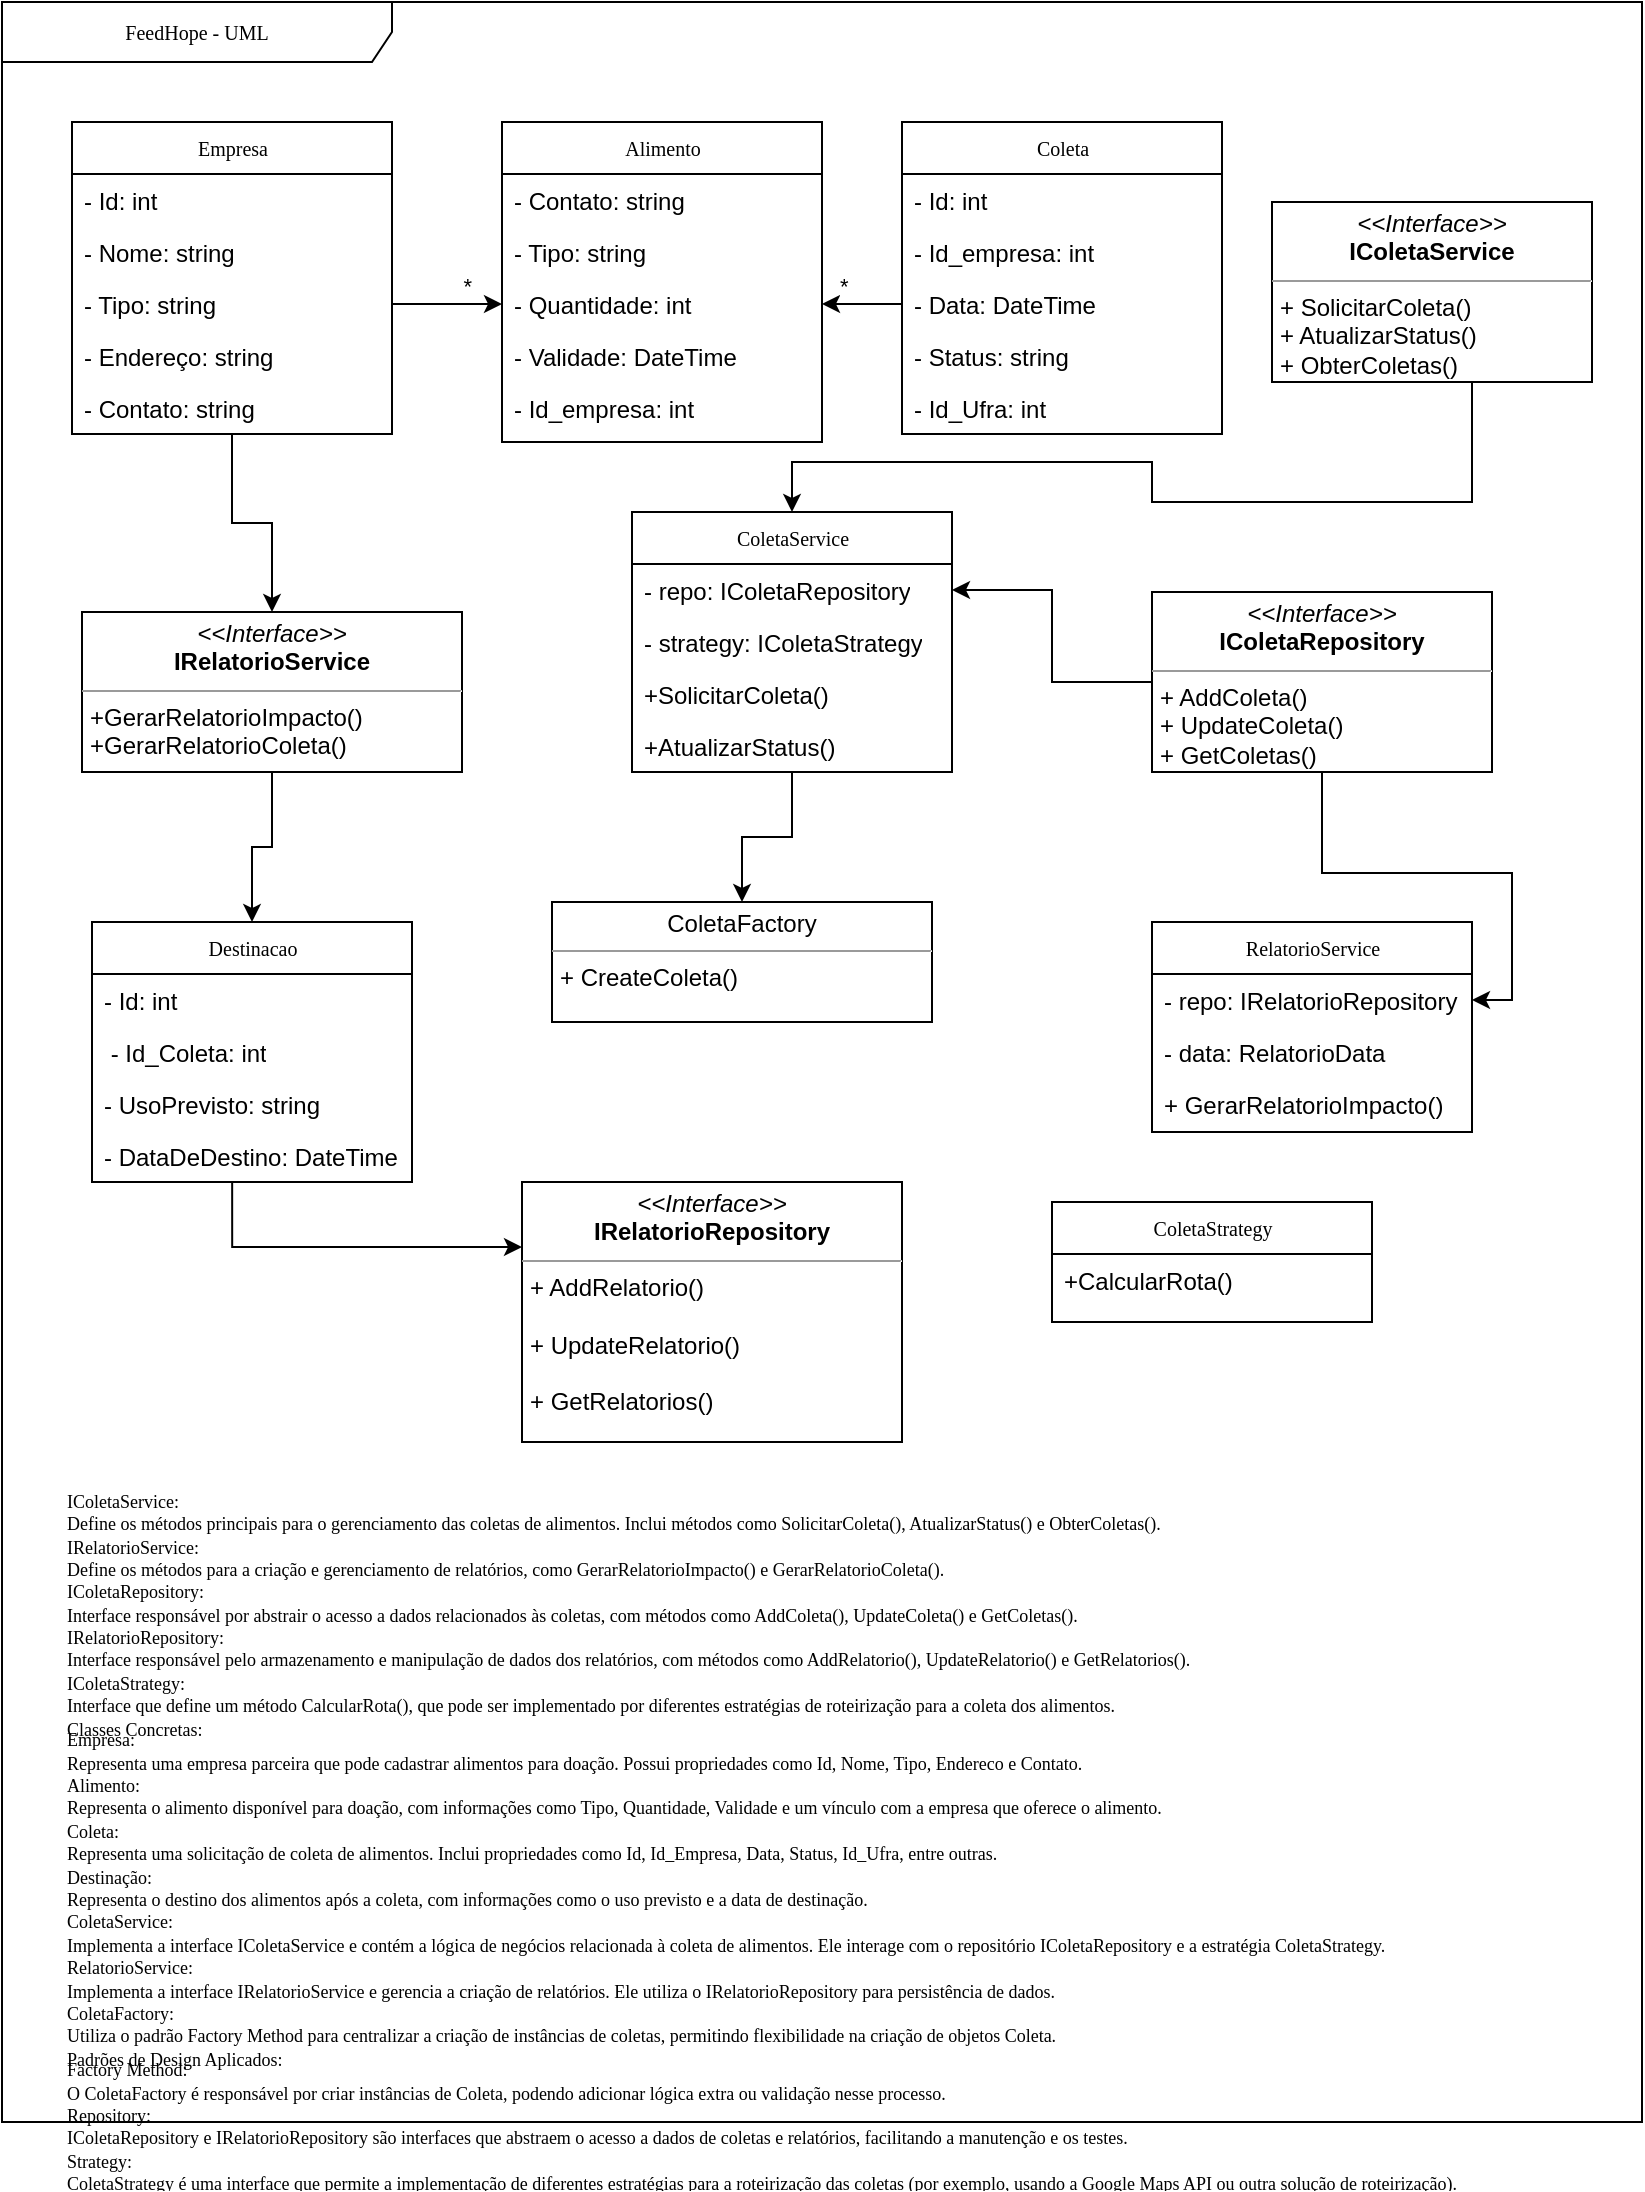 <mxfile version="26.1.1">
  <diagram name="Page-1" id="c4acf3e9-155e-7222-9cf6-157b1a14988f">
    <mxGraphModel dx="1222" dy="686" grid="1" gridSize="10" guides="1" tooltips="1" connect="1" arrows="1" fold="1" page="1" pageScale="1" pageWidth="850" pageHeight="1100" background="none" math="0" shadow="0">
      <root>
        <mxCell id="0" />
        <mxCell id="1" parent="0" />
        <mxCell id="17acba5748e5396b-1" value="FeedHope - UML" style="shape=umlFrame;whiteSpace=wrap;html=1;rounded=0;shadow=0;comic=0;labelBackgroundColor=none;strokeWidth=1;fontFamily=Verdana;fontSize=10;align=center;width=195;height=30;" parent="1" vertex="1">
          <mxGeometry x="15" y="10" width="820" height="1060" as="geometry" />
        </mxCell>
        <mxCell id="17acba5748e5396b-2" value="RelatorioService" style="swimlane;html=1;fontStyle=0;childLayout=stackLayout;horizontal=1;startSize=26;fillColor=none;horizontalStack=0;resizeParent=1;resizeLast=0;collapsible=1;marginBottom=0;swimlaneFillColor=#ffffff;rounded=0;shadow=0;comic=0;labelBackgroundColor=none;strokeWidth=1;fontFamily=Verdana;fontSize=10;align=center;" parent="1" vertex="1">
          <mxGeometry x="590" y="470" width="160" height="105" as="geometry" />
        </mxCell>
        <mxCell id="17acba5748e5396b-3" value="- repo: IRelatorioRepository" style="text;html=1;strokeColor=none;fillColor=none;align=left;verticalAlign=top;spacingLeft=4;spacingRight=4;whiteSpace=wrap;overflow=hidden;rotatable=0;points=[[0,0.5],[1,0.5]];portConstraint=eastwest;" parent="17acba5748e5396b-2" vertex="1">
          <mxGeometry y="26" width="160" height="26" as="geometry" />
        </mxCell>
        <mxCell id="17acba5748e5396b-4" value="- data: RelatorioData" style="text;html=1;strokeColor=none;fillColor=none;align=left;verticalAlign=top;spacingLeft=4;spacingRight=4;whiteSpace=wrap;overflow=hidden;rotatable=0;points=[[0,0.5],[1,0.5]];portConstraint=eastwest;" parent="17acba5748e5396b-2" vertex="1">
          <mxGeometry y="52" width="160" height="26" as="geometry" />
        </mxCell>
        <mxCell id="17acba5748e5396b-6" value="+ GerarRelatorioImpacto()" style="text;html=1;strokeColor=none;fillColor=none;align=left;verticalAlign=top;spacingLeft=4;spacingRight=4;whiteSpace=wrap;overflow=hidden;rotatable=0;points=[[0,0.5],[1,0.5]];portConstraint=eastwest;" parent="17acba5748e5396b-2" vertex="1">
          <mxGeometry y="78" width="160" height="26" as="geometry" />
        </mxCell>
        <mxCell id="6Sy0QbTWBwmeGfM0OLyt-60" style="edgeStyle=orthogonalEdgeStyle;rounded=0;orthogonalLoop=1;jettySize=auto;html=1;" edge="1" parent="1" source="17acba5748e5396b-20" target="5d2195bd80daf111-20">
          <mxGeometry relative="1" as="geometry" />
        </mxCell>
        <mxCell id="17acba5748e5396b-20" value="Empresa" style="swimlane;html=1;fontStyle=0;childLayout=stackLayout;horizontal=1;startSize=26;fillColor=none;horizontalStack=0;resizeParent=1;resizeLast=0;collapsible=1;marginBottom=0;swimlaneFillColor=#ffffff;rounded=0;shadow=0;comic=0;labelBackgroundColor=none;strokeWidth=1;fontFamily=Verdana;fontSize=10;align=center;" parent="1" vertex="1">
          <mxGeometry x="50" y="70" width="160" height="156" as="geometry" />
        </mxCell>
        <mxCell id="17acba5748e5396b-21" value="- Id: int" style="text;html=1;strokeColor=none;fillColor=none;align=left;verticalAlign=top;spacingLeft=4;spacingRight=4;whiteSpace=wrap;overflow=hidden;rotatable=0;points=[[0,0.5],[1,0.5]];portConstraint=eastwest;" parent="17acba5748e5396b-20" vertex="1">
          <mxGeometry y="26" width="160" height="26" as="geometry" />
        </mxCell>
        <mxCell id="17acba5748e5396b-24" value="- Nome: string" style="text;html=1;strokeColor=none;fillColor=none;align=left;verticalAlign=top;spacingLeft=4;spacingRight=4;whiteSpace=wrap;overflow=hidden;rotatable=0;points=[[0,0.5],[1,0.5]];portConstraint=eastwest;" parent="17acba5748e5396b-20" vertex="1">
          <mxGeometry y="52" width="160" height="26" as="geometry" />
        </mxCell>
        <mxCell id="17acba5748e5396b-26" value="- Tipo: string" style="text;html=1;strokeColor=none;fillColor=none;align=left;verticalAlign=top;spacingLeft=4;spacingRight=4;whiteSpace=wrap;overflow=hidden;rotatable=0;points=[[0,0.5],[1,0.5]];portConstraint=eastwest;" parent="17acba5748e5396b-20" vertex="1">
          <mxGeometry y="78" width="160" height="26" as="geometry" />
        </mxCell>
        <mxCell id="6Sy0QbTWBwmeGfM0OLyt-3" value="- Endereço: string" style="text;html=1;strokeColor=none;fillColor=none;align=left;verticalAlign=top;spacingLeft=4;spacingRight=4;whiteSpace=wrap;overflow=hidden;rotatable=0;points=[[0,0.5],[1,0.5]];portConstraint=eastwest;" vertex="1" parent="17acba5748e5396b-20">
          <mxGeometry y="104" width="160" height="26" as="geometry" />
        </mxCell>
        <mxCell id="6Sy0QbTWBwmeGfM0OLyt-4" value="- Contato: string" style="text;html=1;strokeColor=none;fillColor=none;align=left;verticalAlign=top;spacingLeft=4;spacingRight=4;whiteSpace=wrap;overflow=hidden;rotatable=0;points=[[0,0.5],[1,0.5]];portConstraint=eastwest;" vertex="1" parent="17acba5748e5396b-20">
          <mxGeometry y="130" width="160" height="26" as="geometry" />
        </mxCell>
        <mxCell id="17acba5748e5396b-30" value="Alimento" style="swimlane;html=1;fontStyle=0;childLayout=stackLayout;horizontal=1;startSize=26;fillColor=none;horizontalStack=0;resizeParent=1;resizeLast=0;collapsible=1;marginBottom=0;swimlaneFillColor=#ffffff;rounded=0;shadow=0;comic=0;labelBackgroundColor=none;strokeWidth=1;fontFamily=Verdana;fontSize=10;align=center;" parent="1" vertex="1">
          <mxGeometry x="265" y="70" width="160" height="160" as="geometry" />
        </mxCell>
        <mxCell id="6Sy0QbTWBwmeGfM0OLyt-14" value="- Contato: string" style="text;html=1;strokeColor=none;fillColor=none;align=left;verticalAlign=top;spacingLeft=4;spacingRight=4;whiteSpace=wrap;overflow=hidden;rotatable=0;points=[[0,0.5],[1,0.5]];portConstraint=eastwest;" vertex="1" parent="17acba5748e5396b-30">
          <mxGeometry y="26" width="160" height="26" as="geometry" />
        </mxCell>
        <mxCell id="6Sy0QbTWBwmeGfM0OLyt-12" value="- Tipo: string" style="text;html=1;strokeColor=none;fillColor=none;align=left;verticalAlign=top;spacingLeft=4;spacingRight=4;whiteSpace=wrap;overflow=hidden;rotatable=0;points=[[0,0.5],[1,0.5]];portConstraint=eastwest;" vertex="1" parent="17acba5748e5396b-30">
          <mxGeometry y="52" width="160" height="26" as="geometry" />
        </mxCell>
        <mxCell id="6Sy0QbTWBwmeGfM0OLyt-13" value="- Quantidade: int" style="text;html=1;strokeColor=none;fillColor=none;align=left;verticalAlign=top;spacingLeft=4;spacingRight=4;whiteSpace=wrap;overflow=hidden;rotatable=0;points=[[0,0.5],[1,0.5]];portConstraint=eastwest;" vertex="1" parent="17acba5748e5396b-30">
          <mxGeometry y="78" width="160" height="26" as="geometry" />
        </mxCell>
        <mxCell id="6Sy0QbTWBwmeGfM0OLyt-11" value="- Validade: DateTime" style="text;html=1;strokeColor=none;fillColor=none;align=left;verticalAlign=top;spacingLeft=4;spacingRight=4;whiteSpace=wrap;overflow=hidden;rotatable=0;points=[[0,0.5],[1,0.5]];portConstraint=eastwest;" vertex="1" parent="17acba5748e5396b-30">
          <mxGeometry y="104" width="160" height="26" as="geometry" />
        </mxCell>
        <mxCell id="6Sy0QbTWBwmeGfM0OLyt-10" value="- Id_empresa: int" style="text;html=1;strokeColor=none;fillColor=none;align=left;verticalAlign=top;spacingLeft=4;spacingRight=4;whiteSpace=wrap;overflow=hidden;rotatable=0;points=[[0,0.5],[1,0.5]];portConstraint=eastwest;" vertex="1" parent="17acba5748e5396b-30">
          <mxGeometry y="130" width="160" height="26" as="geometry" />
        </mxCell>
        <mxCell id="17acba5748e5396b-44" value="ColetaStrategy" style="swimlane;html=1;fontStyle=0;childLayout=stackLayout;horizontal=1;startSize=26;fillColor=none;horizontalStack=0;resizeParent=1;resizeLast=0;collapsible=1;marginBottom=0;swimlaneFillColor=#ffffff;rounded=0;shadow=0;comic=0;labelBackgroundColor=none;strokeWidth=1;fontFamily=Verdana;fontSize=10;align=center;" parent="1" vertex="1">
          <mxGeometry x="540" y="610" width="160" height="60" as="geometry" />
        </mxCell>
        <mxCell id="17acba5748e5396b-45" value="+CalcularRota()" style="text;html=1;strokeColor=none;fillColor=none;align=left;verticalAlign=top;spacingLeft=4;spacingRight=4;whiteSpace=wrap;overflow=hidden;rotatable=0;points=[[0,0.5],[1,0.5]];portConstraint=eastwest;" parent="17acba5748e5396b-44" vertex="1">
          <mxGeometry y="26" width="160" height="26" as="geometry" />
        </mxCell>
        <mxCell id="5d2195bd80daf111-5" value="Coleta" style="swimlane;html=1;fontStyle=0;childLayout=stackLayout;horizontal=1;startSize=26;fillColor=none;horizontalStack=0;resizeParent=1;resizeLast=0;collapsible=1;marginBottom=0;swimlaneFillColor=#ffffff;rounded=0;shadow=0;comic=0;labelBackgroundColor=none;strokeWidth=1;fontFamily=Verdana;fontSize=10;align=center;" parent="1" vertex="1">
          <mxGeometry x="465" y="70" width="160" height="156" as="geometry" />
        </mxCell>
        <mxCell id="6Sy0QbTWBwmeGfM0OLyt-17" value="- Id: int" style="text;html=1;strokeColor=none;fillColor=none;align=left;verticalAlign=top;spacingLeft=4;spacingRight=4;whiteSpace=wrap;overflow=hidden;rotatable=0;points=[[0,0.5],[1,0.5]];portConstraint=eastwest;" vertex="1" parent="5d2195bd80daf111-5">
          <mxGeometry y="26" width="160" height="26" as="geometry" />
        </mxCell>
        <mxCell id="6Sy0QbTWBwmeGfM0OLyt-15" value="- Id_empresa: int" style="text;html=1;strokeColor=none;fillColor=none;align=left;verticalAlign=top;spacingLeft=4;spacingRight=4;whiteSpace=wrap;overflow=hidden;rotatable=0;points=[[0,0.5],[1,0.5]];portConstraint=eastwest;" vertex="1" parent="5d2195bd80daf111-5">
          <mxGeometry y="52" width="160" height="26" as="geometry" />
        </mxCell>
        <mxCell id="6Sy0QbTWBwmeGfM0OLyt-18" value="- Data: DateTime" style="text;html=1;strokeColor=none;fillColor=none;align=left;verticalAlign=top;spacingLeft=4;spacingRight=4;whiteSpace=wrap;overflow=hidden;rotatable=0;points=[[0,0.5],[1,0.5]];portConstraint=eastwest;" vertex="1" parent="5d2195bd80daf111-5">
          <mxGeometry y="78" width="160" height="26" as="geometry" />
        </mxCell>
        <mxCell id="6Sy0QbTWBwmeGfM0OLyt-19" value="- Status: string" style="text;html=1;strokeColor=none;fillColor=none;align=left;verticalAlign=top;spacingLeft=4;spacingRight=4;whiteSpace=wrap;overflow=hidden;rotatable=0;points=[[0,0.5],[1,0.5]];portConstraint=eastwest;" vertex="1" parent="5d2195bd80daf111-5">
          <mxGeometry y="104" width="160" height="26" as="geometry" />
        </mxCell>
        <mxCell id="6Sy0QbTWBwmeGfM0OLyt-20" value="- Id_Ufra: int" style="text;html=1;strokeColor=none;fillColor=none;align=left;verticalAlign=top;spacingLeft=4;spacingRight=4;whiteSpace=wrap;overflow=hidden;rotatable=0;points=[[0,0.5],[1,0.5]];portConstraint=eastwest;" vertex="1" parent="5d2195bd80daf111-5">
          <mxGeometry y="130" width="160" height="26" as="geometry" />
        </mxCell>
        <mxCell id="5d2195bd80daf111-10" value="&lt;p style=&quot;margin:0px;margin-top:4px;text-align:center;&quot;&gt;ColetaFactory&lt;/p&gt;&lt;hr size=&quot;1&quot;&gt;&lt;p style=&quot;margin:0px;margin-left:4px;&quot;&gt;+ CreateColeta()&lt;/p&gt;" style="verticalAlign=top;align=left;overflow=fill;fontSize=12;fontFamily=Helvetica;html=1;rounded=0;shadow=0;comic=0;labelBackgroundColor=none;strokeWidth=1" parent="1" vertex="1">
          <mxGeometry x="290" y="460" width="190" height="60" as="geometry" />
        </mxCell>
        <mxCell id="5d2195bd80daf111-12" value="&lt;p style=&quot;margin:0px;margin-top:4px;text-align:center;&quot;&gt;&lt;i&gt;&amp;lt;&amp;lt;Interface&amp;gt;&amp;gt;&lt;/i&gt;&lt;br&gt;&lt;b&gt;IRelatorioRepository&lt;/b&gt;&lt;/p&gt;&lt;hr size=&quot;1&quot;&gt;&lt;p style=&quot;margin:0px;margin-left:4px;&quot;&gt;+ AddRelatorio()&lt;/p&gt;&lt;p style=&quot;margin:0px;margin-left:4px;&quot;&gt;&lt;br&gt;+ UpdateRelatorio()&lt;/p&gt;&lt;p style=&quot;margin:0px;margin-left:4px;&quot;&gt;&lt;br&gt;&lt;/p&gt;&lt;p style=&quot;margin:0px;margin-left:4px;&quot;&gt;+ GetRelatorios()&lt;/p&gt;" style="verticalAlign=top;align=left;overflow=fill;fontSize=12;fontFamily=Helvetica;html=1;rounded=0;shadow=0;comic=0;labelBackgroundColor=none;strokeWidth=1" parent="1" vertex="1">
          <mxGeometry x="275" y="600" width="190" height="130" as="geometry" />
        </mxCell>
        <mxCell id="6Sy0QbTWBwmeGfM0OLyt-52" style="edgeStyle=orthogonalEdgeStyle;rounded=0;orthogonalLoop=1;jettySize=auto;html=1;entryX=0.5;entryY=0;entryDx=0;entryDy=0;" edge="1" parent="1" source="5d2195bd80daf111-15" target="6Sy0QbTWBwmeGfM0OLyt-37">
          <mxGeometry relative="1" as="geometry">
            <Array as="points">
              <mxPoint x="750" y="260" />
              <mxPoint x="590" y="260" />
              <mxPoint x="590" y="240" />
              <mxPoint x="410" y="240" />
            </Array>
          </mxGeometry>
        </mxCell>
        <mxCell id="5d2195bd80daf111-15" value="&lt;p style=&quot;margin:0px;margin-top:4px;text-align:center;&quot;&gt;&lt;i&gt;&amp;lt;&amp;lt;Interface&amp;gt;&amp;gt;&lt;/i&gt;&lt;br&gt;&lt;b&gt;IColetaService&lt;/b&gt;&lt;/p&gt;&lt;hr size=&quot;1&quot;&gt;&lt;p style=&quot;margin:0px;margin-left:4px;&quot;&gt;+ SolicitarColeta()&lt;br&gt;+ AtualizarStatus()&lt;/p&gt;&lt;p style=&quot;margin:0px;margin-left:4px;&quot;&gt;+ ObterColetas()&lt;/p&gt;" style="verticalAlign=top;align=left;overflow=fill;fontSize=12;fontFamily=Helvetica;html=1;rounded=0;shadow=0;comic=0;labelBackgroundColor=none;strokeWidth=1" parent="1" vertex="1">
          <mxGeometry x="650" y="110" width="160" height="90" as="geometry" />
        </mxCell>
        <mxCell id="6Sy0QbTWBwmeGfM0OLyt-57" style="edgeStyle=orthogonalEdgeStyle;rounded=0;orthogonalLoop=1;jettySize=auto;html=1;entryX=0.5;entryY=0;entryDx=0;entryDy=0;" edge="1" parent="1" source="5d2195bd80daf111-20" target="6Sy0QbTWBwmeGfM0OLyt-43">
          <mxGeometry relative="1" as="geometry" />
        </mxCell>
        <mxCell id="5d2195bd80daf111-20" value="&lt;p style=&quot;margin:0px;margin-top:4px;text-align:center;&quot;&gt;&lt;i&gt;&amp;lt;&amp;lt;Interface&amp;gt;&amp;gt;&lt;/i&gt;&lt;br&gt;&lt;b&gt;IRelatorioService&lt;/b&gt;&lt;/p&gt;&lt;hr size=&quot;1&quot;&gt;&lt;p style=&quot;margin:0px;margin-left:4px;&quot;&gt;+GerarRelatorioImpacto()&lt;br&gt;+GerarRelatorioColeta()&lt;/p&gt;&lt;p style=&quot;margin:0px;margin-left:4px;&quot;&gt;&lt;br&gt;&lt;/p&gt;" style="verticalAlign=top;align=left;overflow=fill;fontSize=12;fontFamily=Helvetica;html=1;rounded=0;shadow=0;comic=0;labelBackgroundColor=none;strokeWidth=1" parent="1" vertex="1">
          <mxGeometry x="55" y="315" width="190" height="80" as="geometry" />
        </mxCell>
        <mxCell id="6Sy0QbTWBwmeGfM0OLyt-26" value="*" style="edgeStyle=orthogonalEdgeStyle;rounded=0;orthogonalLoop=1;jettySize=auto;html=1;exitX=1;exitY=0.5;exitDx=0;exitDy=0;entryX=0;entryY=0.5;entryDx=0;entryDy=0;labelPosition=left;verticalLabelPosition=top;align=right;verticalAlign=bottom;" edge="1" parent="1" source="17acba5748e5396b-26" target="6Sy0QbTWBwmeGfM0OLyt-13">
          <mxGeometry x="0.474" relative="1" as="geometry">
            <mxPoint as="offset" />
          </mxGeometry>
        </mxCell>
        <mxCell id="6Sy0QbTWBwmeGfM0OLyt-56" style="edgeStyle=orthogonalEdgeStyle;rounded=0;orthogonalLoop=1;jettySize=auto;html=1;" edge="1" parent="1" source="6Sy0QbTWBwmeGfM0OLyt-37" target="5d2195bd80daf111-10">
          <mxGeometry relative="1" as="geometry" />
        </mxCell>
        <mxCell id="6Sy0QbTWBwmeGfM0OLyt-37" value="ColetaService" style="swimlane;html=1;fontStyle=0;childLayout=stackLayout;horizontal=1;startSize=26;fillColor=none;horizontalStack=0;resizeParent=1;resizeLast=0;collapsible=1;marginBottom=0;swimlaneFillColor=#ffffff;rounded=0;shadow=0;comic=0;labelBackgroundColor=none;strokeWidth=1;fontFamily=Verdana;fontSize=10;align=center;" vertex="1" parent="1">
          <mxGeometry x="330" y="265" width="160" height="130" as="geometry" />
        </mxCell>
        <mxCell id="6Sy0QbTWBwmeGfM0OLyt-38" value="- repo: IColetaRepository" style="text;html=1;strokeColor=none;fillColor=none;align=left;verticalAlign=top;spacingLeft=4;spacingRight=4;whiteSpace=wrap;overflow=hidden;rotatable=0;points=[[0,0.5],[1,0.5]];portConstraint=eastwest;" vertex="1" parent="6Sy0QbTWBwmeGfM0OLyt-37">
          <mxGeometry y="26" width="160" height="26" as="geometry" />
        </mxCell>
        <mxCell id="6Sy0QbTWBwmeGfM0OLyt-41" value="- strategy: IColetaStrategy" style="text;html=1;strokeColor=none;fillColor=none;align=left;verticalAlign=top;spacingLeft=4;spacingRight=4;whiteSpace=wrap;overflow=hidden;rotatable=0;points=[[0,0.5],[1,0.5]];portConstraint=eastwest;" vertex="1" parent="6Sy0QbTWBwmeGfM0OLyt-37">
          <mxGeometry y="52" width="160" height="26" as="geometry" />
        </mxCell>
        <mxCell id="6Sy0QbTWBwmeGfM0OLyt-39" value="+SolicitarColeta()" style="text;html=1;strokeColor=none;fillColor=none;align=left;verticalAlign=top;spacingLeft=4;spacingRight=4;whiteSpace=wrap;overflow=hidden;rotatable=0;points=[[0,0.5],[1,0.5]];portConstraint=eastwest;" vertex="1" parent="6Sy0QbTWBwmeGfM0OLyt-37">
          <mxGeometry y="78" width="160" height="26" as="geometry" />
        </mxCell>
        <mxCell id="6Sy0QbTWBwmeGfM0OLyt-40" value="+AtualizarStatus()" style="text;html=1;strokeColor=none;fillColor=none;align=left;verticalAlign=top;spacingLeft=4;spacingRight=4;whiteSpace=wrap;overflow=hidden;rotatable=0;points=[[0,0.5],[1,0.5]];portConstraint=eastwest;" vertex="1" parent="6Sy0QbTWBwmeGfM0OLyt-37">
          <mxGeometry y="104" width="160" height="26" as="geometry" />
        </mxCell>
        <mxCell id="6Sy0QbTWBwmeGfM0OLyt-54" style="edgeStyle=orthogonalEdgeStyle;rounded=0;orthogonalLoop=1;jettySize=auto;html=1;entryX=1;entryY=0.5;entryDx=0;entryDy=0;" edge="1" parent="1" source="6Sy0QbTWBwmeGfM0OLyt-21" target="17acba5748e5396b-3">
          <mxGeometry relative="1" as="geometry" />
        </mxCell>
        <mxCell id="6Sy0QbTWBwmeGfM0OLyt-55" style="edgeStyle=orthogonalEdgeStyle;rounded=0;orthogonalLoop=1;jettySize=auto;html=1;entryX=1;entryY=0.5;entryDx=0;entryDy=0;" edge="1" parent="1" source="6Sy0QbTWBwmeGfM0OLyt-21" target="6Sy0QbTWBwmeGfM0OLyt-38">
          <mxGeometry relative="1" as="geometry" />
        </mxCell>
        <mxCell id="6Sy0QbTWBwmeGfM0OLyt-21" value="&lt;p style=&quot;margin:0px;margin-top:4px;text-align:center;&quot;&gt;&lt;i&gt;&amp;lt;&amp;lt;Interface&amp;gt;&amp;gt;&lt;/i&gt;&lt;br&gt;&lt;b&gt;IColetaRepository&lt;/b&gt;&lt;/p&gt;&lt;hr size=&quot;1&quot;&gt;&lt;p style=&quot;margin:0px;margin-left:4px;&quot;&gt;&lt;span style=&quot;background-color: transparent;&quot;&gt;+ AddColeta()&lt;/span&gt;&lt;/p&gt;&lt;p style=&quot;margin:0px;margin-left:4px;&quot;&gt;&lt;/p&gt;&lt;p style=&quot;margin:0px;margin-left:4px;&quot;&gt;&lt;span style=&quot;background-color: transparent;&quot;&gt;+ UpdateColeta()&lt;/span&gt;&lt;/p&gt;&lt;p style=&quot;margin:0px;margin-left:4px;&quot;&gt;+ GetColetas()&lt;br&gt;&lt;/p&gt;" style="verticalAlign=top;align=left;overflow=fill;fontSize=12;fontFamily=Helvetica;html=1;rounded=0;shadow=0;comic=0;labelBackgroundColor=none;strokeWidth=1" vertex="1" parent="1">
          <mxGeometry x="590" y="305" width="170" height="90" as="geometry" />
        </mxCell>
        <mxCell id="6Sy0QbTWBwmeGfM0OLyt-58" style="edgeStyle=orthogonalEdgeStyle;rounded=0;orthogonalLoop=1;jettySize=auto;html=1;entryX=0;entryY=0.25;entryDx=0;entryDy=0;exitX=0.438;exitY=1;exitDx=0;exitDy=0;exitPerimeter=0;" edge="1" parent="1" source="6Sy0QbTWBwmeGfM0OLyt-47" target="5d2195bd80daf111-12">
          <mxGeometry relative="1" as="geometry" />
        </mxCell>
        <mxCell id="6Sy0QbTWBwmeGfM0OLyt-43" value="Destinacao" style="swimlane;html=1;fontStyle=0;childLayout=stackLayout;horizontal=1;startSize=26;fillColor=none;horizontalStack=0;resizeParent=1;resizeLast=0;collapsible=1;marginBottom=0;swimlaneFillColor=#ffffff;rounded=0;shadow=0;comic=0;labelBackgroundColor=none;strokeWidth=1;fontFamily=Verdana;fontSize=10;align=center;" vertex="1" parent="1">
          <mxGeometry x="60" y="470" width="160" height="130" as="geometry" />
        </mxCell>
        <mxCell id="6Sy0QbTWBwmeGfM0OLyt-44" value="- Id: int&amp;nbsp;" style="text;html=1;strokeColor=none;fillColor=none;align=left;verticalAlign=top;spacingLeft=4;spacingRight=4;whiteSpace=wrap;overflow=hidden;rotatable=0;points=[[0,0.5],[1,0.5]];portConstraint=eastwest;" vertex="1" parent="6Sy0QbTWBwmeGfM0OLyt-43">
          <mxGeometry y="26" width="160" height="26" as="geometry" />
        </mxCell>
        <mxCell id="6Sy0QbTWBwmeGfM0OLyt-45" value="&amp;nbsp;- Id_Coleta: int" style="text;html=1;strokeColor=none;fillColor=none;align=left;verticalAlign=top;spacingLeft=4;spacingRight=4;whiteSpace=wrap;overflow=hidden;rotatable=0;points=[[0,0.5],[1,0.5]];portConstraint=eastwest;" vertex="1" parent="6Sy0QbTWBwmeGfM0OLyt-43">
          <mxGeometry y="52" width="160" height="26" as="geometry" />
        </mxCell>
        <mxCell id="6Sy0QbTWBwmeGfM0OLyt-46" value="- UsoPrevisto: string" style="text;html=1;strokeColor=none;fillColor=none;align=left;verticalAlign=top;spacingLeft=4;spacingRight=4;whiteSpace=wrap;overflow=hidden;rotatable=0;points=[[0,0.5],[1,0.5]];portConstraint=eastwest;" vertex="1" parent="6Sy0QbTWBwmeGfM0OLyt-43">
          <mxGeometry y="78" width="160" height="26" as="geometry" />
        </mxCell>
        <mxCell id="6Sy0QbTWBwmeGfM0OLyt-47" value="- DataDeDestino: DateTime" style="text;html=1;strokeColor=none;fillColor=none;align=left;verticalAlign=top;spacingLeft=4;spacingRight=4;whiteSpace=wrap;overflow=hidden;rotatable=0;points=[[0,0.5],[1,0.5]];portConstraint=eastwest;" vertex="1" parent="6Sy0QbTWBwmeGfM0OLyt-43">
          <mxGeometry y="104" width="160" height="26" as="geometry" />
        </mxCell>
        <mxCell id="6Sy0QbTWBwmeGfM0OLyt-49" value="" style="edgeStyle=orthogonalEdgeStyle;rounded=0;orthogonalLoop=1;jettySize=auto;html=1;entryX=1;entryY=0.5;entryDx=0;entryDy=0;" edge="1" parent="1" source="6Sy0QbTWBwmeGfM0OLyt-18" target="6Sy0QbTWBwmeGfM0OLyt-13">
          <mxGeometry relative="1" as="geometry" />
        </mxCell>
        <mxCell id="6Sy0QbTWBwmeGfM0OLyt-50" value="*" style="edgeLabel;html=1;align=left;verticalAlign=bottom;resizable=0;points=[];labelPosition=right;verticalLabelPosition=top;" vertex="1" connectable="0" parent="6Sy0QbTWBwmeGfM0OLyt-49">
          <mxGeometry x="0.646" y="-1" relative="1" as="geometry">
            <mxPoint as="offset" />
          </mxGeometry>
        </mxCell>
        <mxCell id="6Sy0QbTWBwmeGfM0OLyt-51" value="&lt;div style=&quot;line-height: 40%;&quot;&gt;&lt;div style=&quot;text-align: justify;&quot;&gt;&lt;font face=&quot;Times New Roman&quot; style=&quot;font-size: 9px; line-height: 40%;&quot;&gt;IColetaService:&lt;/font&gt;&lt;/div&gt;&lt;div style=&quot;text-align: justify;&quot;&gt;&lt;font face=&quot;Times New Roman&quot; style=&quot;font-size: 9px;&quot;&gt;&lt;br&gt;&lt;/font&gt;&lt;/div&gt;&lt;div style=&quot;text-align: justify;&quot;&gt;&lt;font face=&quot;Times New Roman&quot; style=&quot;font-size: 9px; line-height: 40%;&quot;&gt;Define os métodos principais para o gerenciamento das coletas de alimentos. Inclui métodos como SolicitarColeta(), AtualizarStatus() e ObterColetas().&lt;/font&gt;&lt;/div&gt;&lt;div style=&quot;text-align: justify;&quot;&gt;&lt;font face=&quot;Times New Roman&quot; style=&quot;font-size: 9px;&quot;&gt;&lt;br&gt;&lt;/font&gt;&lt;/div&gt;&lt;div style=&quot;text-align: justify;&quot;&gt;&lt;font face=&quot;Times New Roman&quot; style=&quot;font-size: 9px; line-height: 40%;&quot;&gt;IRelatorioService:&lt;/font&gt;&lt;/div&gt;&lt;div style=&quot;text-align: justify;&quot;&gt;&lt;font face=&quot;Times New Roman&quot; style=&quot;font-size: 9px;&quot;&gt;&lt;br&gt;&lt;/font&gt;&lt;/div&gt;&lt;div style=&quot;text-align: justify;&quot;&gt;&lt;font face=&quot;Times New Roman&quot; style=&quot;font-size: 9px; line-height: 40%;&quot;&gt;Define os métodos para a criação e gerenciamento de relatórios, como GerarRelatorioImpacto() e GerarRelatorioColeta().&lt;/font&gt;&lt;/div&gt;&lt;div style=&quot;text-align: justify;&quot;&gt;&lt;font face=&quot;Times New Roman&quot; style=&quot;font-size: 9px;&quot;&gt;&lt;br&gt;&lt;/font&gt;&lt;/div&gt;&lt;div style=&quot;text-align: justify;&quot;&gt;&lt;font face=&quot;Times New Roman&quot; style=&quot;font-size: 9px; line-height: 40%;&quot;&gt;IColetaRepository:&lt;/font&gt;&lt;/div&gt;&lt;div style=&quot;text-align: justify;&quot;&gt;&lt;font face=&quot;Times New Roman&quot; style=&quot;font-size: 9px;&quot;&gt;&lt;br&gt;&lt;/font&gt;&lt;/div&gt;&lt;div style=&quot;text-align: justify;&quot;&gt;&lt;font face=&quot;Times New Roman&quot; style=&quot;font-size: 9px; line-height: 40%;&quot;&gt;Interface responsável por abstrair o acesso a dados relacionados às coletas, com métodos como AddColeta(), UpdateColeta() e GetColetas().&lt;/font&gt;&lt;/div&gt;&lt;div style=&quot;text-align: justify;&quot;&gt;&lt;font face=&quot;Times New Roman&quot; style=&quot;font-size: 9px;&quot;&gt;&lt;br&gt;&lt;/font&gt;&lt;/div&gt;&lt;div style=&quot;text-align: justify;&quot;&gt;&lt;font face=&quot;Times New Roman&quot; style=&quot;font-size: 9px; line-height: 40%;&quot;&gt;IRelatorioRepository:&lt;/font&gt;&lt;/div&gt;&lt;div style=&quot;text-align: justify;&quot;&gt;&lt;font face=&quot;Times New Roman&quot; style=&quot;font-size: 9px;&quot;&gt;&lt;br&gt;&lt;/font&gt;&lt;/div&gt;&lt;div style=&quot;text-align: justify;&quot;&gt;&lt;font face=&quot;Times New Roman&quot; style=&quot;font-size: 9px; line-height: 40%;&quot;&gt;Interface responsável pelo armazenamento e manipulação de dados dos relatórios, com métodos como AddRelatorio(), UpdateRelatorio() e GetRelatorios().&lt;/font&gt;&lt;/div&gt;&lt;div style=&quot;text-align: justify;&quot;&gt;&lt;font face=&quot;Times New Roman&quot; style=&quot;font-size: 9px;&quot;&gt;&lt;br&gt;&lt;/font&gt;&lt;/div&gt;&lt;div style=&quot;text-align: justify;&quot;&gt;&lt;font face=&quot;Times New Roman&quot; style=&quot;font-size: 9px; line-height: 40%;&quot;&gt;IColetaStrategy:&lt;/font&gt;&lt;/div&gt;&lt;div style=&quot;text-align: justify;&quot;&gt;&lt;font face=&quot;Times New Roman&quot; style=&quot;font-size: 9px;&quot;&gt;&lt;br&gt;&lt;/font&gt;&lt;/div&gt;&lt;div style=&quot;text-align: justify;&quot;&gt;&lt;font face=&quot;Times New Roman&quot; style=&quot;font-size: 9px; line-height: 40%;&quot;&gt;Interface que define um método CalcularRota(), que pode ser implementado por diferentes estratégias de roteirização para a coleta dos alimentos.&lt;/font&gt;&lt;/div&gt;&lt;div style=&quot;text-align: justify;&quot;&gt;&lt;font face=&quot;Times New Roman&quot; style=&quot;font-size: 9px;&quot;&gt;&lt;br&gt;&lt;/font&gt;&lt;/div&gt;&lt;div style=&quot;text-align: justify;&quot;&gt;&lt;font face=&quot;Times New Roman&quot; style=&quot;font-size: 9px; line-height: 40%;&quot;&gt;Classes Concretas:&lt;/font&gt;&lt;/div&gt;&lt;div style=&quot;text-align: justify;&quot;&gt;&lt;font face=&quot;Times New Roman&quot; style=&quot;font-size: 9px; line-height: 40%;&quot;&gt;Empresa:&lt;/font&gt;&lt;/div&gt;&lt;div style=&quot;text-align: justify;&quot;&gt;&lt;font face=&quot;Times New Roman&quot; style=&quot;font-size: 9px;&quot;&gt;&lt;br&gt;&lt;/font&gt;&lt;/div&gt;&lt;div style=&quot;text-align: justify;&quot;&gt;&lt;font face=&quot;Times New Roman&quot; style=&quot;font-size: 9px; line-height: 40%;&quot;&gt;Representa uma empresa parceira que pode cadastrar alimentos para doação. Possui propriedades como Id, Nome, Tipo, Endereco e Contato.&lt;/font&gt;&lt;/div&gt;&lt;div style=&quot;text-align: justify;&quot;&gt;&lt;font face=&quot;Times New Roman&quot; style=&quot;font-size: 9px;&quot;&gt;&lt;br&gt;&lt;/font&gt;&lt;/div&gt;&lt;div style=&quot;text-align: justify;&quot;&gt;&lt;font face=&quot;Times New Roman&quot; style=&quot;font-size: 9px; line-height: 40%;&quot;&gt;Alimento:&lt;/font&gt;&lt;/div&gt;&lt;div style=&quot;text-align: justify;&quot;&gt;&lt;font face=&quot;Times New Roman&quot; style=&quot;font-size: 9px;&quot;&gt;&lt;br&gt;&lt;/font&gt;&lt;/div&gt;&lt;div style=&quot;text-align: justify;&quot;&gt;&lt;font face=&quot;Times New Roman&quot; style=&quot;font-size: 9px; line-height: 40%;&quot;&gt;Representa o alimento disponível para doação, com informações como Tipo, Quantidade, Validade e um vínculo com a empresa que oferece o alimento.&lt;/font&gt;&lt;/div&gt;&lt;div style=&quot;text-align: justify;&quot;&gt;&lt;font face=&quot;Times New Roman&quot; style=&quot;font-size: 9px;&quot;&gt;&lt;br&gt;&lt;/font&gt;&lt;/div&gt;&lt;div style=&quot;text-align: justify;&quot;&gt;&lt;font face=&quot;Times New Roman&quot; style=&quot;font-size: 9px; line-height: 40%;&quot;&gt;Coleta:&lt;/font&gt;&lt;/div&gt;&lt;div style=&quot;text-align: justify;&quot;&gt;&lt;font face=&quot;Times New Roman&quot; style=&quot;font-size: 9px;&quot;&gt;&lt;br&gt;&lt;/font&gt;&lt;/div&gt;&lt;div style=&quot;text-align: justify;&quot;&gt;&lt;font face=&quot;Times New Roman&quot; style=&quot;font-size: 9px; line-height: 40%;&quot;&gt;Representa uma solicitação de coleta de alimentos. Inclui propriedades como Id, Id_Empresa, Data, Status, Id_Ufra, entre outras.&lt;/font&gt;&lt;/div&gt;&lt;div style=&quot;text-align: justify;&quot;&gt;&lt;font face=&quot;Times New Roman&quot; style=&quot;font-size: 9px;&quot;&gt;&lt;br&gt;&lt;/font&gt;&lt;/div&gt;&lt;div style=&quot;text-align: justify;&quot;&gt;&lt;font face=&quot;Times New Roman&quot; style=&quot;font-size: 9px; line-height: 40%;&quot;&gt;Destinação:&lt;/font&gt;&lt;/div&gt;&lt;div style=&quot;text-align: justify;&quot;&gt;&lt;font face=&quot;Times New Roman&quot; style=&quot;font-size: 9px;&quot;&gt;&lt;br&gt;&lt;/font&gt;&lt;/div&gt;&lt;div style=&quot;text-align: justify;&quot;&gt;&lt;font face=&quot;Times New Roman&quot; style=&quot;font-size: 9px; line-height: 40%;&quot;&gt;Representa o destino dos alimentos após a coleta, com informações como o uso previsto e a data de destinação.&lt;/font&gt;&lt;/div&gt;&lt;div style=&quot;text-align: justify;&quot;&gt;&lt;font face=&quot;Times New Roman&quot; style=&quot;font-size: 9px;&quot;&gt;&lt;br&gt;&lt;/font&gt;&lt;/div&gt;&lt;div style=&quot;text-align: justify;&quot;&gt;&lt;font face=&quot;Times New Roman&quot; style=&quot;font-size: 9px; line-height: 40%;&quot;&gt;ColetaService:&lt;/font&gt;&lt;/div&gt;&lt;div style=&quot;text-align: justify;&quot;&gt;&lt;font face=&quot;Times New Roman&quot; style=&quot;font-size: 9px;&quot;&gt;&lt;br&gt;&lt;/font&gt;&lt;/div&gt;&lt;div style=&quot;text-align: justify;&quot;&gt;&lt;font face=&quot;Times New Roman&quot; style=&quot;font-size: 9px; line-height: 40%;&quot;&gt;Implementa a interface IColetaService e contém a lógica de negócios relacionada à coleta de alimentos. Ele interage com o repositório IColetaRepository e a estratégia ColetaStrategy.&lt;/font&gt;&lt;/div&gt;&lt;div style=&quot;text-align: justify;&quot;&gt;&lt;font face=&quot;Times New Roman&quot; style=&quot;font-size: 9px;&quot;&gt;&lt;br&gt;&lt;/font&gt;&lt;/div&gt;&lt;div style=&quot;text-align: justify;&quot;&gt;&lt;font face=&quot;Times New Roman&quot; style=&quot;font-size: 9px; line-height: 40%;&quot;&gt;RelatorioService:&lt;/font&gt;&lt;/div&gt;&lt;div style=&quot;text-align: justify;&quot;&gt;&lt;font face=&quot;Times New Roman&quot; style=&quot;font-size: 9px;&quot;&gt;&lt;br&gt;&lt;/font&gt;&lt;/div&gt;&lt;div style=&quot;text-align: justify;&quot;&gt;&lt;font face=&quot;Times New Roman&quot; style=&quot;font-size: 9px; line-height: 40%;&quot;&gt;Implementa a interface IRelatorioService e gerencia a criação de relatórios. Ele utiliza o IRelatorioRepository para persistência de dados.&lt;/font&gt;&lt;/div&gt;&lt;div style=&quot;text-align: justify;&quot;&gt;&lt;font face=&quot;Times New Roman&quot; style=&quot;font-size: 9px;&quot;&gt;&lt;br&gt;&lt;/font&gt;&lt;/div&gt;&lt;div style=&quot;text-align: justify;&quot;&gt;&lt;font face=&quot;Times New Roman&quot; style=&quot;font-size: 9px; line-height: 40%;&quot;&gt;ColetaFactory:&lt;/font&gt;&lt;/div&gt;&lt;div style=&quot;text-align: justify;&quot;&gt;&lt;font face=&quot;Times New Roman&quot; style=&quot;font-size: 9px;&quot;&gt;&lt;br&gt;&lt;/font&gt;&lt;/div&gt;&lt;div style=&quot;text-align: justify;&quot;&gt;&lt;font face=&quot;Times New Roman&quot; style=&quot;font-size: 9px; line-height: 40%;&quot;&gt;Utiliza o padrão Factory Method para centralizar a criação de instâncias de coletas, permitindo flexibilidade na criação de objetos Coleta.&lt;/font&gt;&lt;/div&gt;&lt;div style=&quot;text-align: justify;&quot;&gt;&lt;font face=&quot;Times New Roman&quot; style=&quot;font-size: 9px;&quot;&gt;&lt;br&gt;&lt;/font&gt;&lt;/div&gt;&lt;div style=&quot;text-align: justify;&quot;&gt;&lt;font face=&quot;Times New Roman&quot; style=&quot;font-size: 9px; line-height: 40%;&quot;&gt;Padrões de Design Aplicados:&lt;/font&gt;&lt;/div&gt;&lt;div style=&quot;text-align: justify;&quot;&gt;&lt;font face=&quot;Times New Roman&quot; style=&quot;font-size: 9px; line-height: 40%;&quot;&gt;Factory Method:&lt;/font&gt;&lt;/div&gt;&lt;div style=&quot;text-align: justify;&quot;&gt;&lt;font face=&quot;Times New Roman&quot; style=&quot;font-size: 9px;&quot;&gt;&lt;br&gt;&lt;/font&gt;&lt;/div&gt;&lt;div style=&quot;text-align: justify;&quot;&gt;&lt;font face=&quot;Times New Roman&quot; style=&quot;font-size: 9px; line-height: 40%;&quot;&gt;O ColetaFactory é responsável por criar instâncias de Coleta, podendo adicionar lógica extra ou validação nesse processo.&lt;/font&gt;&lt;/div&gt;&lt;div style=&quot;text-align: justify;&quot;&gt;&lt;font face=&quot;Times New Roman&quot; style=&quot;font-size: 9px;&quot;&gt;&lt;br&gt;&lt;/font&gt;&lt;/div&gt;&lt;div style=&quot;text-align: justify;&quot;&gt;&lt;font face=&quot;Times New Roman&quot; style=&quot;font-size: 9px; line-height: 40%;&quot;&gt;Repository:&lt;/font&gt;&lt;/div&gt;&lt;div style=&quot;text-align: justify;&quot;&gt;&lt;font face=&quot;Times New Roman&quot; style=&quot;font-size: 9px;&quot;&gt;&lt;br&gt;&lt;/font&gt;&lt;/div&gt;&lt;div style=&quot;text-align: justify;&quot;&gt;&lt;font face=&quot;Times New Roman&quot; style=&quot;font-size: 9px; line-height: 40%;&quot;&gt;IColetaRepository e IRelatorioRepository são interfaces que abstraem o acesso a dados de coletas e relatórios, facilitando a manutenção e os testes.&lt;/font&gt;&lt;/div&gt;&lt;div style=&quot;text-align: justify;&quot;&gt;&lt;font face=&quot;Times New Roman&quot; style=&quot;font-size: 9px;&quot;&gt;&lt;br&gt;&lt;/font&gt;&lt;/div&gt;&lt;div style=&quot;text-align: justify;&quot;&gt;&lt;font face=&quot;Times New Roman&quot; style=&quot;font-size: 9px; line-height: 40%;&quot;&gt;Strategy:&lt;/font&gt;&lt;/div&gt;&lt;div style=&quot;text-align: justify;&quot;&gt;&lt;font face=&quot;Times New Roman&quot; style=&quot;font-size: 9px;&quot;&gt;&lt;br&gt;&lt;/font&gt;&lt;/div&gt;&lt;div style=&quot;text-align: justify;&quot;&gt;&lt;font face=&quot;Times New Roman&quot; style=&quot;font-size: 9px; line-height: 40%;&quot;&gt;ColetaStrategy é uma interface que permite a implementação de diferentes estratégias para a roteirização das coletas (por exemplo, usando a Google Maps API ou outra solução de roteirização).&lt;/font&gt;&lt;/div&gt;&lt;div style=&quot;text-align: justify;&quot;&gt;&lt;/div&gt;&lt;/div&gt;" style="text;html=1;align=center;verticalAlign=middle;whiteSpace=wrap;rounded=0;spacing=1;" vertex="1" parent="1">
          <mxGeometry x="30" y="850" width="730" height="160" as="geometry" />
        </mxCell>
      </root>
    </mxGraphModel>
  </diagram>
</mxfile>
